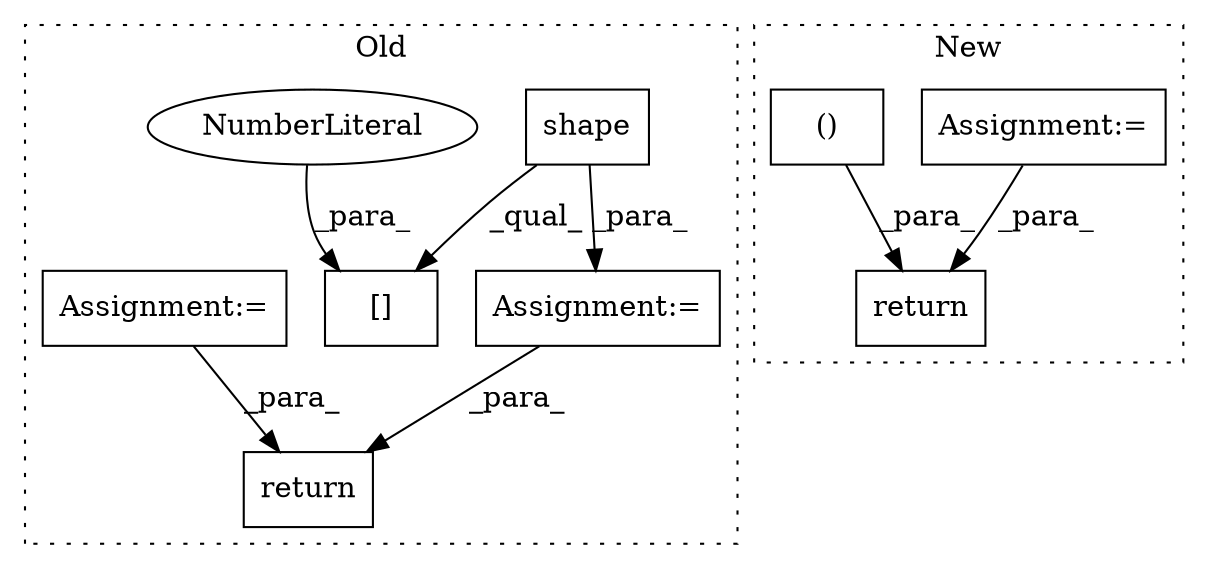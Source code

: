 digraph G {
subgraph cluster0 {
1 [label="shape" a="32" s="1150,1157" l="6,1" shape="box"];
3 [label="[]" a="2" s="1139,1160" l="20,1" shape="box"];
4 [label="NumberLiteral" a="34" s="1159" l="1" shape="ellipse"];
5 [label="return" a="41" s="1259" l="7" shape="box"];
7 [label="Assignment:=" a="7" s="1189" l="1" shape="box"];
9 [label="Assignment:=" a="7" s="1105" l="1" shape="box"];
label = "Old";
style="dotted";
}
subgraph cluster1 {
2 [label="return" a="41" s="1268" l="7" shape="box"];
6 [label="Assignment:=" a="7" s="1125" l="1" shape="box"];
8 [label="()" a="106" s="1208" l="27" shape="box"];
label = "New";
style="dotted";
}
1 -> 3 [label="_qual_"];
1 -> 9 [label="_para_"];
4 -> 3 [label="_para_"];
6 -> 2 [label="_para_"];
7 -> 5 [label="_para_"];
8 -> 2 [label="_para_"];
9 -> 5 [label="_para_"];
}